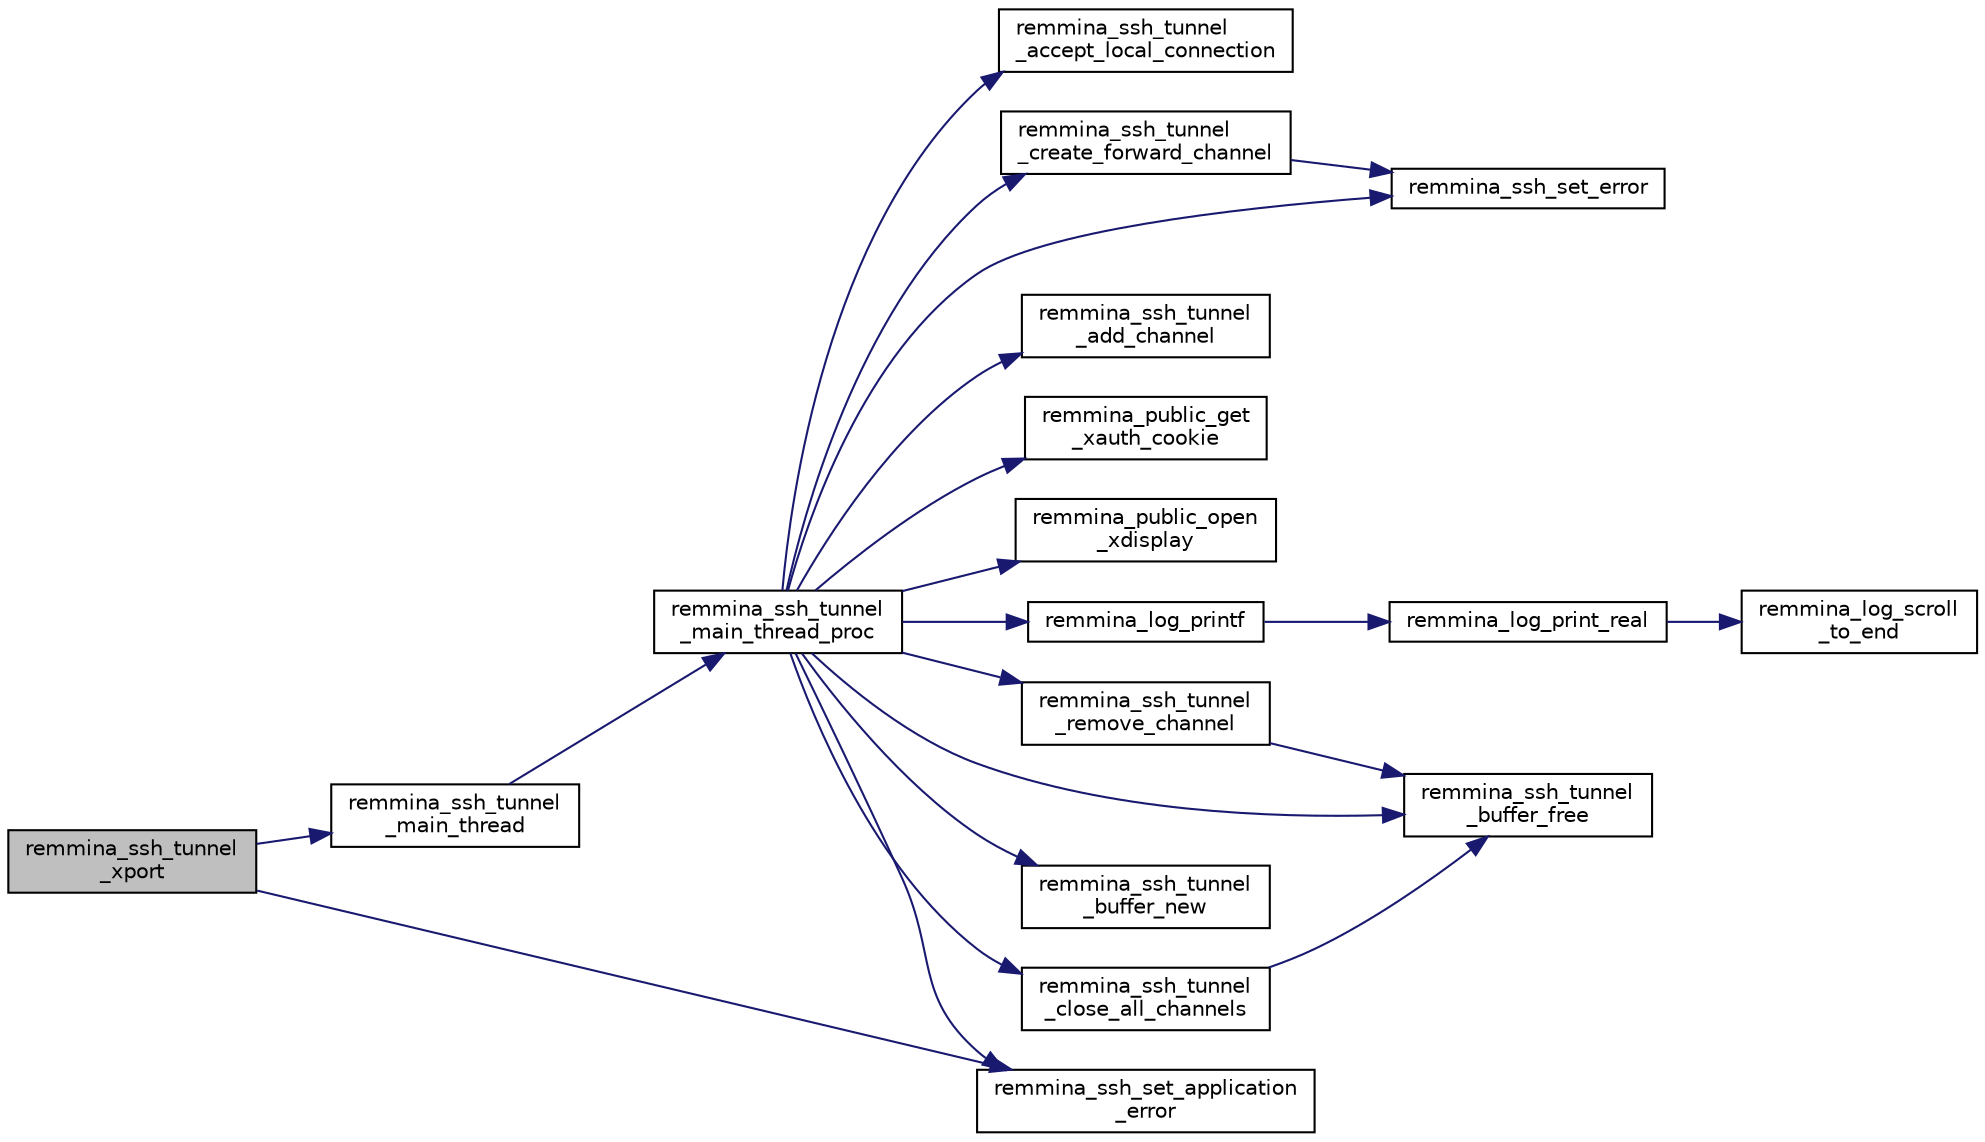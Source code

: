 digraph "remmina_ssh_tunnel_xport"
{
  edge [fontname="Helvetica",fontsize="10",labelfontname="Helvetica",labelfontsize="10"];
  node [fontname="Helvetica",fontsize="10",shape=record];
  rankdir="LR";
  Node1290 [label="remmina_ssh_tunnel\l_xport",height=0.2,width=0.4,color="black", fillcolor="grey75", style="filled", fontcolor="black"];
  Node1290 -> Node1291 [color="midnightblue",fontsize="10",style="solid",fontname="Helvetica"];
  Node1291 [label="remmina_ssh_tunnel\l_main_thread",height=0.2,width=0.4,color="black", fillcolor="white", style="filled",URL="$remmina__ssh_8c.html#a879c1981a3b643529d64107a653016a6"];
  Node1291 -> Node1292 [color="midnightblue",fontsize="10",style="solid",fontname="Helvetica"];
  Node1292 [label="remmina_ssh_tunnel\l_main_thread_proc",height=0.2,width=0.4,color="black", fillcolor="white", style="filled",URL="$remmina__ssh_8c.html#a2c47bcbe038c0d5a393a781c96a5a549"];
  Node1292 -> Node1293 [color="midnightblue",fontsize="10",style="solid",fontname="Helvetica"];
  Node1293 [label="remmina_ssh_tunnel\l_accept_local_connection",height=0.2,width=0.4,color="black", fillcolor="white", style="filled",URL="$remmina__ssh_8c.html#adfb126fb9595267014cd23fff62b263f"];
  Node1292 -> Node1294 [color="midnightblue",fontsize="10",style="solid",fontname="Helvetica"];
  Node1294 [label="remmina_ssh_tunnel\l_create_forward_channel",height=0.2,width=0.4,color="black", fillcolor="white", style="filled",URL="$remmina__ssh_8c.html#a66cb74166024b200057742c2759f2bd4"];
  Node1294 -> Node1295 [color="midnightblue",fontsize="10",style="solid",fontname="Helvetica"];
  Node1295 [label="remmina_ssh_set_error",height=0.2,width=0.4,color="black", fillcolor="white", style="filled",URL="$remmina__ssh_8c.html#abc556f0a4335083436f6e19c204fa553"];
  Node1292 -> Node1296 [color="midnightblue",fontsize="10",style="solid",fontname="Helvetica"];
  Node1296 [label="remmina_ssh_tunnel\l_add_channel",height=0.2,width=0.4,color="black", fillcolor="white", style="filled",URL="$remmina__ssh_8c.html#adaef1d3421eb94d12d1b5df1fb88f9b5"];
  Node1292 -> Node1295 [color="midnightblue",fontsize="10",style="solid",fontname="Helvetica"];
  Node1292 -> Node1297 [color="midnightblue",fontsize="10",style="solid",fontname="Helvetica"];
  Node1297 [label="remmina_public_get\l_xauth_cookie",height=0.2,width=0.4,color="black", fillcolor="white", style="filled",URL="$remmina__public_8c.html#a12ba081432e5f32cf8287231d4779ecf"];
  Node1292 -> Node1298 [color="midnightblue",fontsize="10",style="solid",fontname="Helvetica"];
  Node1298 [label="remmina_ssh_set_application\l_error",height=0.2,width=0.4,color="black", fillcolor="white", style="filled",URL="$remmina__ssh_8c.html#a1f3297263703b4259c1c9607d710995d"];
  Node1292 -> Node1299 [color="midnightblue",fontsize="10",style="solid",fontname="Helvetica"];
  Node1299 [label="remmina_public_open\l_xdisplay",height=0.2,width=0.4,color="black", fillcolor="white", style="filled",URL="$remmina__public_8c.html#a52656bbe00a83068f36337f449bdc767"];
  Node1292 -> Node1300 [color="midnightblue",fontsize="10",style="solid",fontname="Helvetica"];
  Node1300 [label="remmina_log_printf",height=0.2,width=0.4,color="black", fillcolor="white", style="filled",URL="$remmina__log_8c.html#ac7848510c1fe1990c992e28cd31af9d8"];
  Node1300 -> Node1301 [color="midnightblue",fontsize="10",style="solid",fontname="Helvetica"];
  Node1301 [label="remmina_log_print_real",height=0.2,width=0.4,color="black", fillcolor="white", style="filled",URL="$remmina__log_8c.html#a7cbb8cc1b0525ae49248a84fb4b2b1a1"];
  Node1301 -> Node1302 [color="midnightblue",fontsize="10",style="solid",fontname="Helvetica"];
  Node1302 [label="remmina_log_scroll\l_to_end",height=0.2,width=0.4,color="black", fillcolor="white", style="filled",URL="$remmina__log_8c.html#a6a5cc60197293b97a0c6fa2a471b221b"];
  Node1292 -> Node1303 [color="midnightblue",fontsize="10",style="solid",fontname="Helvetica"];
  Node1303 [label="remmina_ssh_tunnel\l_remove_channel",height=0.2,width=0.4,color="black", fillcolor="white", style="filled",URL="$remmina__ssh_8c.html#a1788658f417dd6b5c3a71b5d0816ec1a"];
  Node1303 -> Node1304 [color="midnightblue",fontsize="10",style="solid",fontname="Helvetica"];
  Node1304 [label="remmina_ssh_tunnel\l_buffer_free",height=0.2,width=0.4,color="black", fillcolor="white", style="filled",URL="$remmina__ssh_8c.html#a2dc66f410992afe4c2b9ad5bda770d6c"];
  Node1292 -> Node1305 [color="midnightblue",fontsize="10",style="solid",fontname="Helvetica"];
  Node1305 [label="remmina_ssh_tunnel\l_buffer_new",height=0.2,width=0.4,color="black", fillcolor="white", style="filled",URL="$remmina__ssh_8c.html#ae2c4f938ccb0f2b94e3ef8af9f69747a"];
  Node1292 -> Node1304 [color="midnightblue",fontsize="10",style="solid",fontname="Helvetica"];
  Node1292 -> Node1306 [color="midnightblue",fontsize="10",style="solid",fontname="Helvetica"];
  Node1306 [label="remmina_ssh_tunnel\l_close_all_channels",height=0.2,width=0.4,color="black", fillcolor="white", style="filled",URL="$remmina__ssh_8c.html#a0a0aff99448b4eec63bf11d7a4bb9ab7"];
  Node1306 -> Node1304 [color="midnightblue",fontsize="10",style="solid",fontname="Helvetica"];
  Node1290 -> Node1298 [color="midnightblue",fontsize="10",style="solid",fontname="Helvetica"];
}
